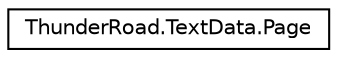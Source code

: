 digraph "Graphical Class Hierarchy"
{
 // LATEX_PDF_SIZE
  edge [fontname="Helvetica",fontsize="10",labelfontname="Helvetica",labelfontsize="10"];
  node [fontname="Helvetica",fontsize="10",shape=record];
  rankdir="LR";
  Node0 [label="ThunderRoad.TextData.Page",height=0.2,width=0.4,color="black", fillcolor="white", style="filled",URL="$class_thunder_road_1_1_text_data_1_1_page.html",tooltip="Class Page."];
}
